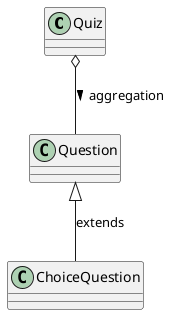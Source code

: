 @startuml

class Quiz {
}

class Question {
}

class ChoiceQuestion {
}

Quiz  o--  Question : aggregation >
Question <|-- ChoiceQuestion : extends

@enduml
